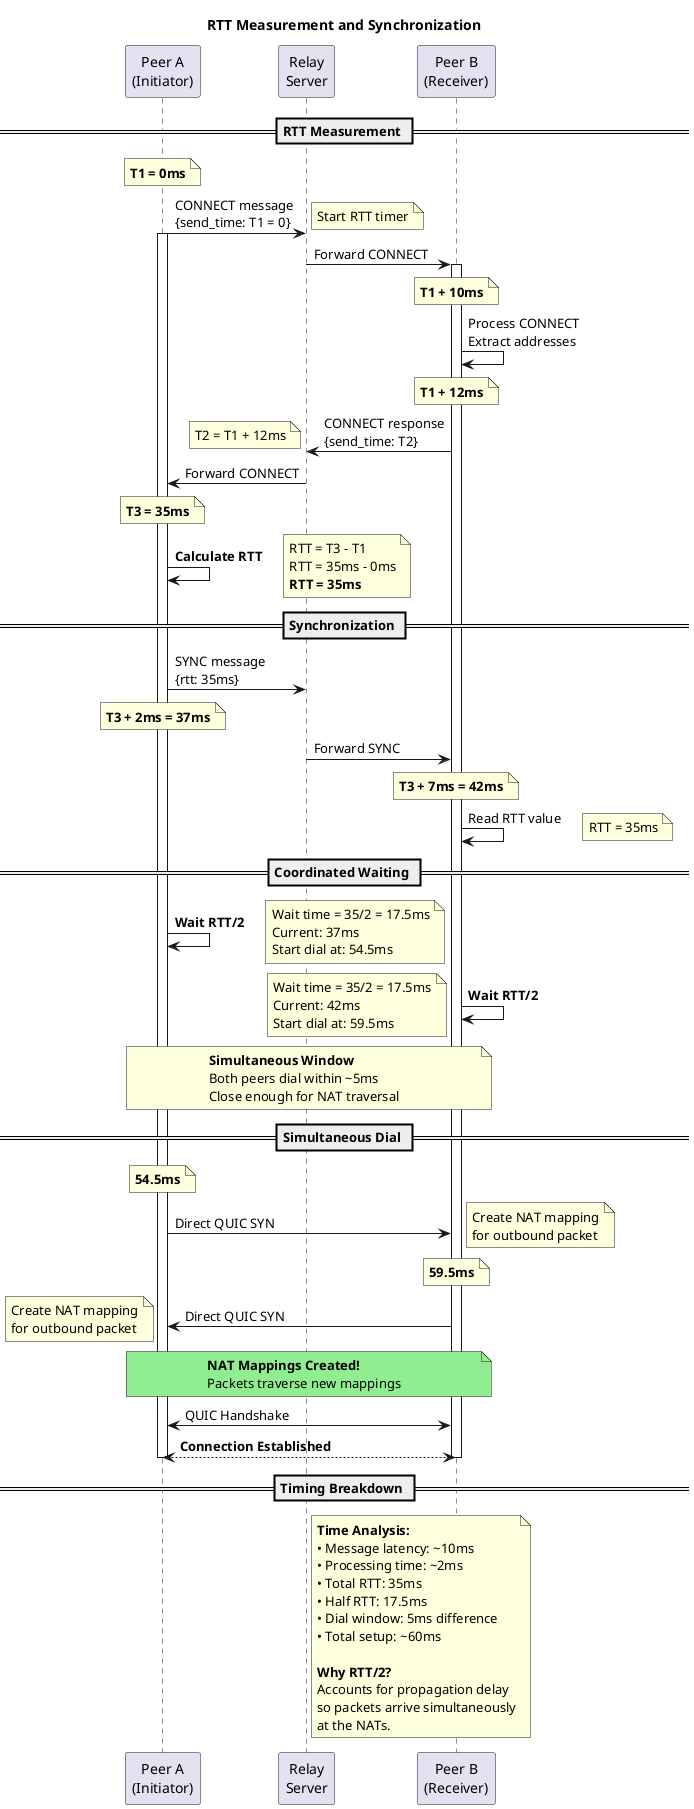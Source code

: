 @startuml rtt-measurement-and-synchronization
title RTT Measurement and Synchronization

participant "Peer A\n(Initiator)" as PA
participant "Relay\nServer" as Relay
participant "Peer B\n(Receiver)" as PB

== RTT Measurement ==

note over PA: **T1 = 0ms**
PA -> Relay: CONNECT message\n{send_time: T1 = 0}
activate PA

note right: Start RTT timer

Relay -> PB: Forward CONNECT
note over PB: **T1 + 10ms**
activate PB

PB -> PB: Process CONNECT\nExtract addresses
note over PB: **T1 + 12ms**

PB -> Relay: CONNECT response\n{send_time: T2}
note left: T2 = T1 + 12ms

Relay -> PA: Forward CONNECT
note over PA: **T3 = 35ms**

PA -> PA: **Calculate RTT**
note right
RTT = T3 - T1
RTT = 35ms - 0ms
**RTT = 35ms**
end note

== Synchronization ==

PA -> Relay: SYNC message\n{rtt: 35ms}
note over PA: **T3 + 2ms = 37ms**

Relay -> PB: Forward SYNC
note over PB: **T3 + 7ms = 42ms**

PB -> PB: Read RTT value
note right: RTT = 35ms

== Coordinated Waiting ==

PA -> PA: **Wait RTT/2**
note right
Wait time = 35/2 = 17.5ms
Current: 37ms
Start dial at: 54.5ms
end note

PB -> PB: **Wait RTT/2**
note left
Wait time = 35/2 = 17.5ms
Current: 42ms
Start dial at: 59.5ms
end note

note over PA, PB
**Simultaneous Window**
Both peers dial within ~5ms
Close enough for NAT traversal
end note

== Simultaneous Dial ==

note over PA: **54.5ms**
PA -> PB: Direct QUIC SYN
note right: Create NAT mapping\nfor outbound packet

note over PB: **59.5ms**
PB -> PA: Direct QUIC SYN
note left: Create NAT mapping\nfor outbound packet

note over PA, PB #lightgreen
**NAT Mappings Created!**
Packets traverse new mappings
end note

PA <-> PB: QUIC Handshake

PA <--> PB: **Connection Established**

deactivate PA
deactivate PB

== Timing Breakdown ==

note right of Relay
**Time Analysis:**
• Message latency: ~10ms
• Processing time: ~2ms
• Total RTT: 35ms
• Half RTT: 17.5ms
• Dial window: 5ms difference
• Total setup: ~60ms

**Why RTT/2?**
Accounts for propagation delay
so packets arrive simultaneously
at the NATs.
end note

@enduml
